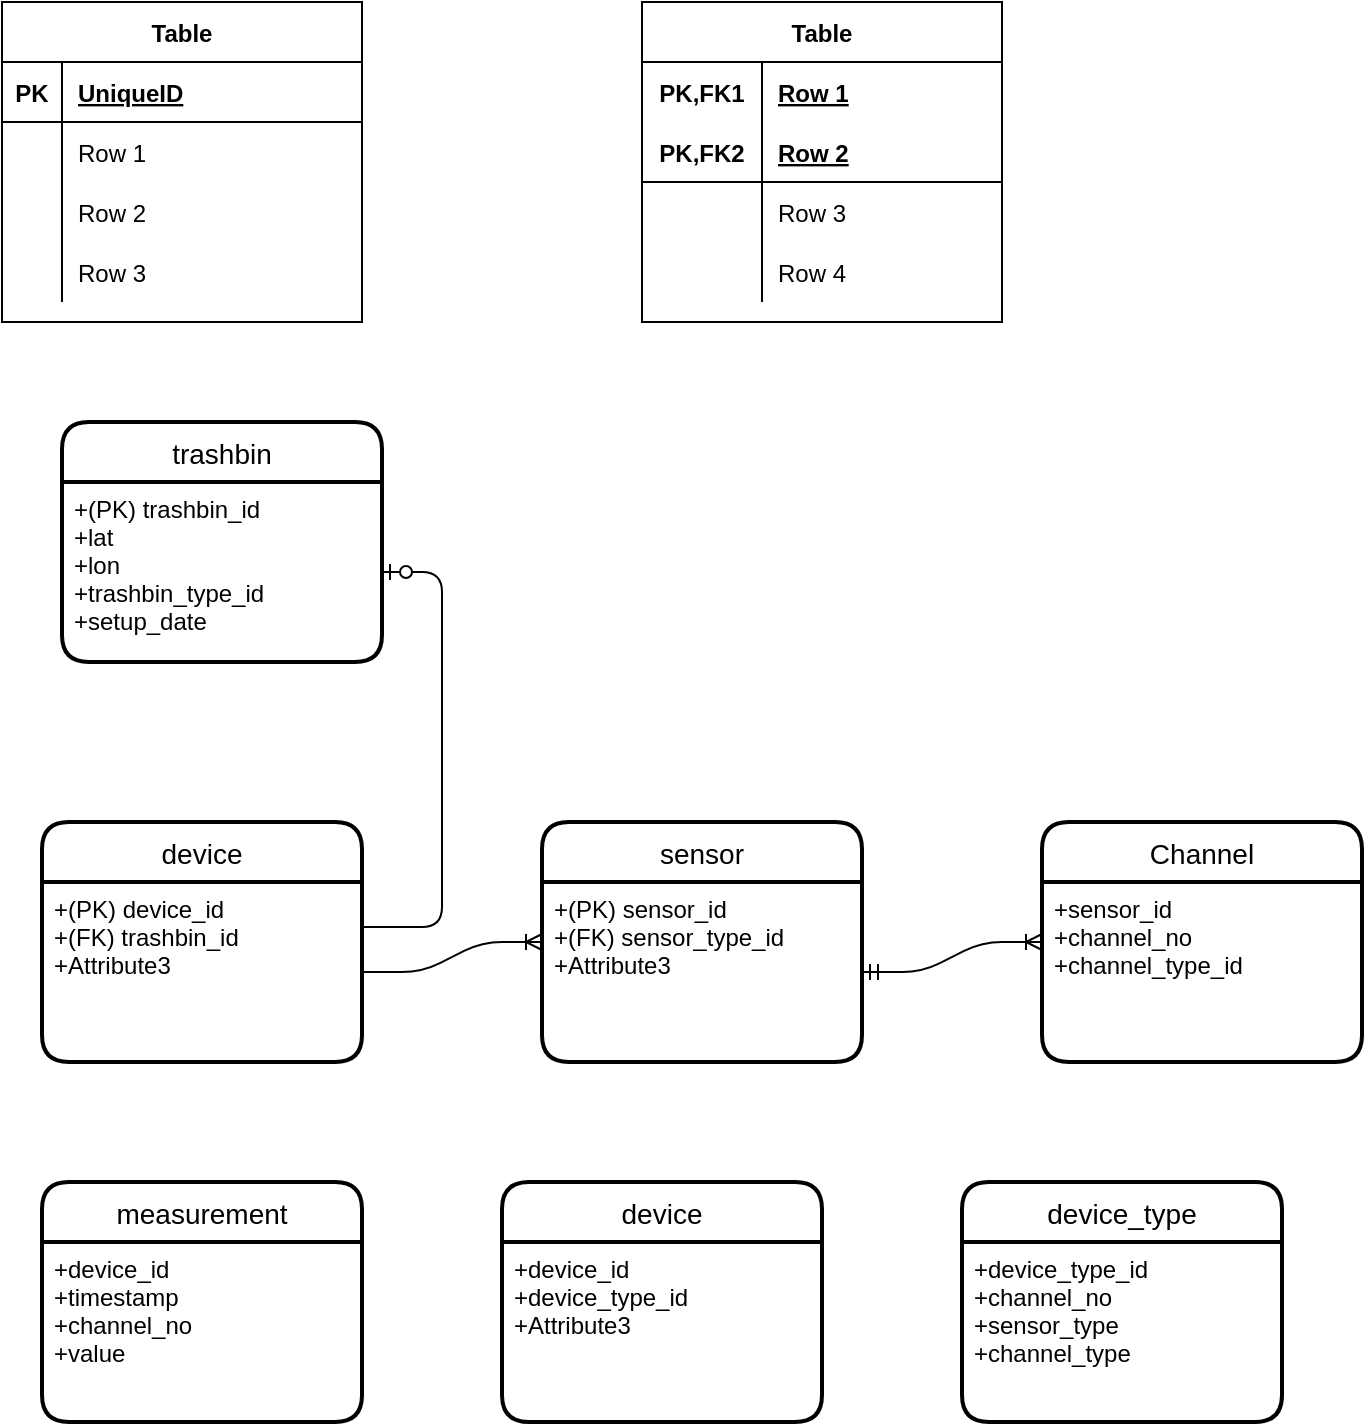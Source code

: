 <mxfile version="14.0.1" type="device"><diagram id="0_mq2yYBu0rT30Hj4WrO" name="Page-1"><mxGraphModel dx="1422" dy="762" grid="1" gridSize="10" guides="1" tooltips="1" connect="1" arrows="1" fold="1" page="1" pageScale="1" pageWidth="827" pageHeight="1169" math="0" shadow="0"><root><mxCell id="0"/><mxCell id="1" parent="0"/><mxCell id="eyT6fVErlbbI1qIwtplo-3" value="Table" style="shape=table;startSize=30;container=1;collapsible=1;childLayout=tableLayout;fixedRows=1;rowLines=0;fontStyle=1;align=center;resizeLast=1;" vertex="1" parent="1"><mxGeometry x="60" y="80" width="180" height="160" as="geometry"/></mxCell><mxCell id="eyT6fVErlbbI1qIwtplo-4" value="" style="shape=partialRectangle;collapsible=0;dropTarget=0;pointerEvents=0;fillColor=none;top=0;left=0;bottom=1;right=0;points=[[0,0.5],[1,0.5]];portConstraint=eastwest;" vertex="1" parent="eyT6fVErlbbI1qIwtplo-3"><mxGeometry y="30" width="180" height="30" as="geometry"/></mxCell><mxCell id="eyT6fVErlbbI1qIwtplo-5" value="PK" style="shape=partialRectangle;connectable=0;fillColor=none;top=0;left=0;bottom=0;right=0;fontStyle=1;overflow=hidden;" vertex="1" parent="eyT6fVErlbbI1qIwtplo-4"><mxGeometry width="30" height="30" as="geometry"/></mxCell><mxCell id="eyT6fVErlbbI1qIwtplo-6" value="UniqueID" style="shape=partialRectangle;connectable=0;fillColor=none;top=0;left=0;bottom=0;right=0;align=left;spacingLeft=6;fontStyle=5;overflow=hidden;" vertex="1" parent="eyT6fVErlbbI1qIwtplo-4"><mxGeometry x="30" width="150" height="30" as="geometry"/></mxCell><mxCell id="eyT6fVErlbbI1qIwtplo-7" value="" style="shape=partialRectangle;collapsible=0;dropTarget=0;pointerEvents=0;fillColor=none;top=0;left=0;bottom=0;right=0;points=[[0,0.5],[1,0.5]];portConstraint=eastwest;" vertex="1" parent="eyT6fVErlbbI1qIwtplo-3"><mxGeometry y="60" width="180" height="30" as="geometry"/></mxCell><mxCell id="eyT6fVErlbbI1qIwtplo-8" value="" style="shape=partialRectangle;connectable=0;fillColor=none;top=0;left=0;bottom=0;right=0;editable=1;overflow=hidden;" vertex="1" parent="eyT6fVErlbbI1qIwtplo-7"><mxGeometry width="30" height="30" as="geometry"/></mxCell><mxCell id="eyT6fVErlbbI1qIwtplo-9" value="Row 1" style="shape=partialRectangle;connectable=0;fillColor=none;top=0;left=0;bottom=0;right=0;align=left;spacingLeft=6;overflow=hidden;" vertex="1" parent="eyT6fVErlbbI1qIwtplo-7"><mxGeometry x="30" width="150" height="30" as="geometry"/></mxCell><mxCell id="eyT6fVErlbbI1qIwtplo-10" value="" style="shape=partialRectangle;collapsible=0;dropTarget=0;pointerEvents=0;fillColor=none;top=0;left=0;bottom=0;right=0;points=[[0,0.5],[1,0.5]];portConstraint=eastwest;" vertex="1" parent="eyT6fVErlbbI1qIwtplo-3"><mxGeometry y="90" width="180" height="30" as="geometry"/></mxCell><mxCell id="eyT6fVErlbbI1qIwtplo-11" value="" style="shape=partialRectangle;connectable=0;fillColor=none;top=0;left=0;bottom=0;right=0;editable=1;overflow=hidden;" vertex="1" parent="eyT6fVErlbbI1qIwtplo-10"><mxGeometry width="30" height="30" as="geometry"/></mxCell><mxCell id="eyT6fVErlbbI1qIwtplo-12" value="Row 2" style="shape=partialRectangle;connectable=0;fillColor=none;top=0;left=0;bottom=0;right=0;align=left;spacingLeft=6;overflow=hidden;" vertex="1" parent="eyT6fVErlbbI1qIwtplo-10"><mxGeometry x="30" width="150" height="30" as="geometry"/></mxCell><mxCell id="eyT6fVErlbbI1qIwtplo-13" value="" style="shape=partialRectangle;collapsible=0;dropTarget=0;pointerEvents=0;fillColor=none;top=0;left=0;bottom=0;right=0;points=[[0,0.5],[1,0.5]];portConstraint=eastwest;" vertex="1" parent="eyT6fVErlbbI1qIwtplo-3"><mxGeometry y="120" width="180" height="30" as="geometry"/></mxCell><mxCell id="eyT6fVErlbbI1qIwtplo-14" value="" style="shape=partialRectangle;connectable=0;fillColor=none;top=0;left=0;bottom=0;right=0;editable=1;overflow=hidden;" vertex="1" parent="eyT6fVErlbbI1qIwtplo-13"><mxGeometry width="30" height="30" as="geometry"/></mxCell><mxCell id="eyT6fVErlbbI1qIwtplo-15" value="Row 3" style="shape=partialRectangle;connectable=0;fillColor=none;top=0;left=0;bottom=0;right=0;align=left;spacingLeft=6;overflow=hidden;" vertex="1" parent="eyT6fVErlbbI1qIwtplo-13"><mxGeometry x="30" width="150" height="30" as="geometry"/></mxCell><mxCell id="eyT6fVErlbbI1qIwtplo-16" value="Table" style="shape=table;startSize=30;container=1;collapsible=1;childLayout=tableLayout;fixedRows=1;rowLines=0;fontStyle=1;align=center;resizeLast=1;" vertex="1" parent="1"><mxGeometry x="380" y="80" width="180" height="160" as="geometry"/></mxCell><mxCell id="eyT6fVErlbbI1qIwtplo-17" value="" style="shape=partialRectangle;collapsible=0;dropTarget=0;pointerEvents=0;fillColor=none;top=0;left=0;bottom=0;right=0;points=[[0,0.5],[1,0.5]];portConstraint=eastwest;" vertex="1" parent="eyT6fVErlbbI1qIwtplo-16"><mxGeometry y="30" width="180" height="30" as="geometry"/></mxCell><mxCell id="eyT6fVErlbbI1qIwtplo-18" value="PK,FK1" style="shape=partialRectangle;connectable=0;fillColor=none;top=0;left=0;bottom=0;right=0;fontStyle=1;overflow=hidden;" vertex="1" parent="eyT6fVErlbbI1qIwtplo-17"><mxGeometry width="60" height="30" as="geometry"/></mxCell><mxCell id="eyT6fVErlbbI1qIwtplo-19" value="Row 1" style="shape=partialRectangle;connectable=0;fillColor=none;top=0;left=0;bottom=0;right=0;align=left;spacingLeft=6;fontStyle=5;overflow=hidden;" vertex="1" parent="eyT6fVErlbbI1qIwtplo-17"><mxGeometry x="60" width="120" height="30" as="geometry"/></mxCell><mxCell id="eyT6fVErlbbI1qIwtplo-20" value="" style="shape=partialRectangle;collapsible=0;dropTarget=0;pointerEvents=0;fillColor=none;top=0;left=0;bottom=1;right=0;points=[[0,0.5],[1,0.5]];portConstraint=eastwest;" vertex="1" parent="eyT6fVErlbbI1qIwtplo-16"><mxGeometry y="60" width="180" height="30" as="geometry"/></mxCell><mxCell id="eyT6fVErlbbI1qIwtplo-21" value="PK,FK2" style="shape=partialRectangle;connectable=0;fillColor=none;top=0;left=0;bottom=0;right=0;fontStyle=1;overflow=hidden;" vertex="1" parent="eyT6fVErlbbI1qIwtplo-20"><mxGeometry width="60" height="30" as="geometry"/></mxCell><mxCell id="eyT6fVErlbbI1qIwtplo-22" value="Row 2" style="shape=partialRectangle;connectable=0;fillColor=none;top=0;left=0;bottom=0;right=0;align=left;spacingLeft=6;fontStyle=5;overflow=hidden;" vertex="1" parent="eyT6fVErlbbI1qIwtplo-20"><mxGeometry x="60" width="120" height="30" as="geometry"/></mxCell><mxCell id="eyT6fVErlbbI1qIwtplo-23" value="" style="shape=partialRectangle;collapsible=0;dropTarget=0;pointerEvents=0;fillColor=none;top=0;left=0;bottom=0;right=0;points=[[0,0.5],[1,0.5]];portConstraint=eastwest;" vertex="1" parent="eyT6fVErlbbI1qIwtplo-16"><mxGeometry y="90" width="180" height="30" as="geometry"/></mxCell><mxCell id="eyT6fVErlbbI1qIwtplo-24" value="" style="shape=partialRectangle;connectable=0;fillColor=none;top=0;left=0;bottom=0;right=0;editable=1;overflow=hidden;" vertex="1" parent="eyT6fVErlbbI1qIwtplo-23"><mxGeometry width="60" height="30" as="geometry"/></mxCell><mxCell id="eyT6fVErlbbI1qIwtplo-25" value="Row 3" style="shape=partialRectangle;connectable=0;fillColor=none;top=0;left=0;bottom=0;right=0;align=left;spacingLeft=6;overflow=hidden;" vertex="1" parent="eyT6fVErlbbI1qIwtplo-23"><mxGeometry x="60" width="120" height="30" as="geometry"/></mxCell><mxCell id="eyT6fVErlbbI1qIwtplo-26" value="" style="shape=partialRectangle;collapsible=0;dropTarget=0;pointerEvents=0;fillColor=none;top=0;left=0;bottom=0;right=0;points=[[0,0.5],[1,0.5]];portConstraint=eastwest;" vertex="1" parent="eyT6fVErlbbI1qIwtplo-16"><mxGeometry y="120" width="180" height="30" as="geometry"/></mxCell><mxCell id="eyT6fVErlbbI1qIwtplo-27" value="" style="shape=partialRectangle;connectable=0;fillColor=none;top=0;left=0;bottom=0;right=0;editable=1;overflow=hidden;" vertex="1" parent="eyT6fVErlbbI1qIwtplo-26"><mxGeometry width="60" height="30" as="geometry"/></mxCell><mxCell id="eyT6fVErlbbI1qIwtplo-28" value="Row 4" style="shape=partialRectangle;connectable=0;fillColor=none;top=0;left=0;bottom=0;right=0;align=left;spacingLeft=6;overflow=hidden;" vertex="1" parent="eyT6fVErlbbI1qIwtplo-26"><mxGeometry x="60" width="120" height="30" as="geometry"/></mxCell><mxCell id="eyT6fVErlbbI1qIwtplo-29" value="trashbin" style="swimlane;childLayout=stackLayout;horizontal=1;startSize=30;horizontalStack=0;rounded=1;fontSize=14;fontStyle=0;strokeWidth=2;resizeParent=0;resizeLast=1;shadow=0;dashed=0;align=center;" vertex="1" parent="1"><mxGeometry x="90" y="290" width="160" height="120" as="geometry"/></mxCell><mxCell id="eyT6fVErlbbI1qIwtplo-30" value="+(PK) trashbin_id&#10;+lat&#10;+lon&#10;+trashbin_type_id&#10;+setup_date" style="align=left;strokeColor=none;fillColor=none;spacingLeft=4;fontSize=12;verticalAlign=top;resizable=0;rotatable=0;part=1;" vertex="1" parent="eyT6fVErlbbI1qIwtplo-29"><mxGeometry y="30" width="160" height="90" as="geometry"/></mxCell><mxCell id="eyT6fVErlbbI1qIwtplo-31" value="device" style="swimlane;childLayout=stackLayout;horizontal=1;startSize=30;horizontalStack=0;rounded=1;fontSize=14;fontStyle=0;strokeWidth=2;resizeParent=0;resizeLast=1;shadow=0;dashed=0;align=center;" vertex="1" parent="1"><mxGeometry x="80" y="490" width="160" height="120" as="geometry"/></mxCell><mxCell id="eyT6fVErlbbI1qIwtplo-32" value="+(PK) device_id&#10;+(FK) trashbin_id&#10;+Attribute3" style="align=left;strokeColor=none;fillColor=none;spacingLeft=4;fontSize=12;verticalAlign=top;resizable=0;rotatable=0;part=1;" vertex="1" parent="eyT6fVErlbbI1qIwtplo-31"><mxGeometry y="30" width="160" height="90" as="geometry"/></mxCell><mxCell id="eyT6fVErlbbI1qIwtplo-35" value="sensor" style="swimlane;childLayout=stackLayout;horizontal=1;startSize=30;horizontalStack=0;rounded=1;fontSize=14;fontStyle=0;strokeWidth=2;resizeParent=0;resizeLast=1;shadow=0;dashed=0;align=center;" vertex="1" parent="1"><mxGeometry x="330" y="490" width="160" height="120" as="geometry"/></mxCell><mxCell id="eyT6fVErlbbI1qIwtplo-36" value="+(PK) sensor_id&#10;+(FK) sensor_type_id&#10;+Attribute3" style="align=left;strokeColor=none;fillColor=none;spacingLeft=4;fontSize=12;verticalAlign=top;resizable=0;rotatable=0;part=1;" vertex="1" parent="eyT6fVErlbbI1qIwtplo-35"><mxGeometry y="30" width="160" height="90" as="geometry"/></mxCell><mxCell id="eyT6fVErlbbI1qIwtplo-39" value="" style="edgeStyle=entityRelationEdgeStyle;fontSize=12;html=1;endArrow=ERoneToMany;exitX=1;exitY=0.5;exitDx=0;exitDy=0;entryX=0;entryY=0.5;entryDx=0;entryDy=0;" edge="1" parent="1" source="eyT6fVErlbbI1qIwtplo-32" target="eyT6fVErlbbI1qIwtplo-35"><mxGeometry width="100" height="100" relative="1" as="geometry"><mxPoint x="249.04" y="543.03" as="sourcePoint"/><mxPoint x="460" y="340" as="targetPoint"/></mxGeometry></mxCell><mxCell id="eyT6fVErlbbI1qIwtplo-43" value="" style="edgeStyle=entityRelationEdgeStyle;fontSize=12;html=1;endArrow=ERzeroToOne;endFill=1;exitX=1;exitY=0.25;exitDx=0;exitDy=0;" edge="1" parent="1" source="eyT6fVErlbbI1qIwtplo-32" target="eyT6fVErlbbI1qIwtplo-30"><mxGeometry width="100" height="100" relative="1" as="geometry"><mxPoint x="360" y="520" as="sourcePoint"/><mxPoint x="460" y="420" as="targetPoint"/></mxGeometry></mxCell><mxCell id="eyT6fVErlbbI1qIwtplo-44" value="Channel" style="swimlane;childLayout=stackLayout;horizontal=1;startSize=30;horizontalStack=0;rounded=1;fontSize=14;fontStyle=0;strokeWidth=2;resizeParent=0;resizeLast=1;shadow=0;dashed=0;align=center;" vertex="1" parent="1"><mxGeometry x="580" y="490" width="160" height="120" as="geometry"/></mxCell><mxCell id="eyT6fVErlbbI1qIwtplo-45" value="+sensor_id&#10;+channel_no&#10;+channel_type_id" style="align=left;strokeColor=none;fillColor=none;spacingLeft=4;fontSize=12;verticalAlign=top;resizable=0;rotatable=0;part=1;" vertex="1" parent="eyT6fVErlbbI1qIwtplo-44"><mxGeometry y="30" width="160" height="90" as="geometry"/></mxCell><mxCell id="eyT6fVErlbbI1qIwtplo-48" value="" style="edgeStyle=entityRelationEdgeStyle;fontSize=12;html=1;endArrow=ERoneToMany;startArrow=ERmandOne;exitX=1;exitY=0.5;exitDx=0;exitDy=0;entryX=0;entryY=0.5;entryDx=0;entryDy=0;" edge="1" parent="1" source="eyT6fVErlbbI1qIwtplo-36" target="eyT6fVErlbbI1qIwtplo-44"><mxGeometry width="100" height="100" relative="1" as="geometry"><mxPoint x="360" y="520" as="sourcePoint"/><mxPoint x="460" y="420" as="targetPoint"/></mxGeometry></mxCell><mxCell id="eyT6fVErlbbI1qIwtplo-53" value="measurement" style="swimlane;childLayout=stackLayout;horizontal=1;startSize=30;horizontalStack=0;rounded=1;fontSize=14;fontStyle=0;strokeWidth=2;resizeParent=0;resizeLast=1;shadow=0;dashed=0;align=center;" vertex="1" parent="1"><mxGeometry x="80" y="670" width="160" height="120" as="geometry"/></mxCell><mxCell id="eyT6fVErlbbI1qIwtplo-54" value="+device_id&#10;+timestamp&#10;+channel_no&#10;+value" style="align=left;strokeColor=none;fillColor=none;spacingLeft=4;fontSize=12;verticalAlign=top;resizable=0;rotatable=0;part=1;" vertex="1" parent="eyT6fVErlbbI1qIwtplo-53"><mxGeometry y="30" width="160" height="90" as="geometry"/></mxCell><mxCell id="eyT6fVErlbbI1qIwtplo-55" value="device" style="swimlane;childLayout=stackLayout;horizontal=1;startSize=30;horizontalStack=0;rounded=1;fontSize=14;fontStyle=0;strokeWidth=2;resizeParent=0;resizeLast=1;shadow=0;dashed=0;align=center;" vertex="1" parent="1"><mxGeometry x="310" y="670" width="160" height="120" as="geometry"/></mxCell><mxCell id="eyT6fVErlbbI1qIwtplo-56" value="+device_id&#10;+device_type_id&#10;+Attribute3" style="align=left;strokeColor=none;fillColor=none;spacingLeft=4;fontSize=12;verticalAlign=top;resizable=0;rotatable=0;part=1;" vertex="1" parent="eyT6fVErlbbI1qIwtplo-55"><mxGeometry y="30" width="160" height="90" as="geometry"/></mxCell><mxCell id="eyT6fVErlbbI1qIwtplo-60" value="device_type" style="swimlane;childLayout=stackLayout;horizontal=1;startSize=30;horizontalStack=0;rounded=1;fontSize=14;fontStyle=0;strokeWidth=2;resizeParent=0;resizeLast=1;shadow=0;dashed=0;align=center;" vertex="1" parent="1"><mxGeometry x="540" y="670" width="160" height="120" as="geometry"/></mxCell><mxCell id="eyT6fVErlbbI1qIwtplo-61" value="+device_type_id&#10;+channel_no&#10;+sensor_type&#10;+channel_type" style="align=left;strokeColor=none;fillColor=none;spacingLeft=4;fontSize=12;verticalAlign=top;resizable=0;rotatable=0;part=1;" vertex="1" parent="eyT6fVErlbbI1qIwtplo-60"><mxGeometry y="30" width="160" height="90" as="geometry"/></mxCell></root></mxGraphModel></diagram></mxfile>